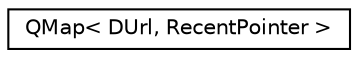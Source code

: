 digraph "类继承关系图"
{
  edge [fontname="Helvetica",fontsize="10",labelfontname="Helvetica",labelfontsize="10"];
  node [fontname="Helvetica",fontsize="10",shape=record];
  rankdir="LR";
  Node0 [label="QMap\< DUrl, RecentPointer \>",height=0.2,width=0.4,color="black", fillcolor="white", style="filled",URL="$class_q_map.html"];
}
